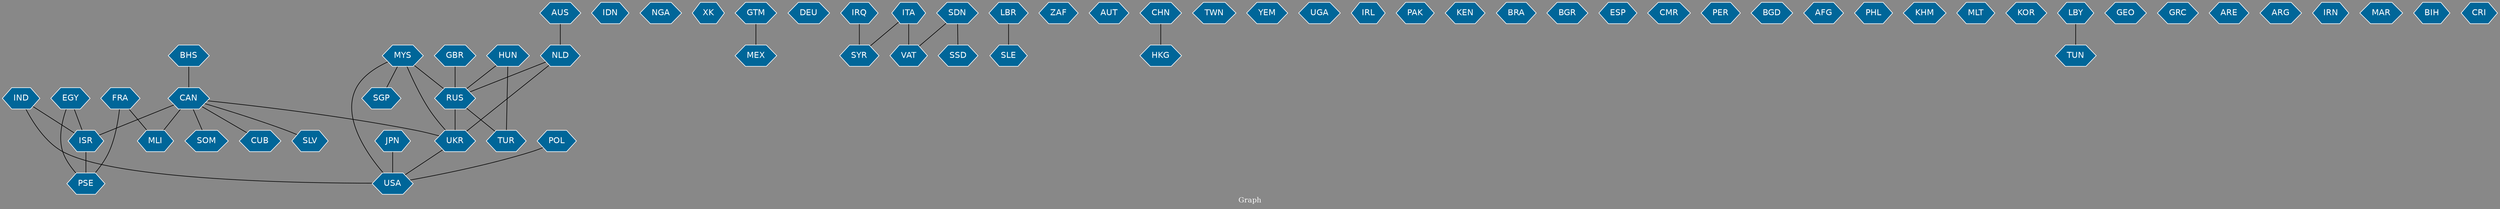 // Countries together in item graph
graph {
	graph [bgcolor="#888888" fontcolor=white fontsize=12 label="Graph" outputorder=edgesfirst overlap=prism]
	node [color=white fillcolor="#006699" fontcolor=white fontname=Helvetica shape=hexagon style=filled]
	edge [arrowhead=open color=black fontcolor=white fontname=Courier fontsize=12]
		UKR [label=UKR]
		NLD [label=NLD]
		IND [label=IND]
		ISR [label=ISR]
		PSE [label=PSE]
		IDN [label=IDN]
		NGA [label=NGA]
		XK [label=XK]
		MEX [label=MEX]
		DEU [label=DEU]
		RUS [label=RUS]
		SYR [label=SYR]
		ITA [label=ITA]
		SLE [label=SLE]
		ZAF [label=ZAF]
		LBR [label=LBR]
		EGY [label=EGY]
		AUT [label=AUT]
		JPN [label=JPN]
		MYS [label=MYS]
		IRQ [label=IRQ]
		HKG [label=HKG]
		TWN [label=TWN]
		GTM [label=GTM]
		CAN [label=CAN]
		USA [label=USA]
		VAT [label=VAT]
		YEM [label=YEM]
		GBR [label=GBR]
		UGA [label=UGA]
		SLV [label=SLV]
		IRL [label=IRL]
		PAK [label=PAK]
		CHN [label=CHN]
		SSD [label=SSD]
		SDN [label=SDN]
		KEN [label=KEN]
		BRA [label=BRA]
		MLI [label=MLI]
		FRA [label=FRA]
		BGR [label=BGR]
		SOM [label=SOM]
		ESP [label=ESP]
		CMR [label=CMR]
		PER [label=PER]
		BGD [label=BGD]
		AFG [label=AFG]
		PHL [label=PHL]
		KHM [label=KHM]
		MLT [label=MLT]
		KOR [label=KOR]
		LBY [label=LBY]
		GEO [label=GEO]
		POL [label=POL]
		CUB [label=CUB]
		GRC [label=GRC]
		ARE [label=ARE]
		ARG [label=ARG]
		BHS [label=BHS]
		HUN [label=HUN]
		TUR [label=TUR]
		TUN [label=TUN]
		IRN [label=IRN]
		MAR [label=MAR]
		AUS [label=AUS]
		SGP [label=SGP]
		BIH [label=BIH]
		CRI [label=CRI]
			IND -- ISR [weight=1]
			ISR -- PSE [weight=66]
			JPN -- USA [weight=1]
			CAN -- ISR [weight=2]
			HUN -- RUS [weight=1]
			CAN -- MLI [weight=3]
			EGY -- PSE [weight=2]
			CAN -- UKR [weight=1]
			ITA -- SYR [weight=1]
			RUS -- TUR [weight=1]
			NLD -- RUS [weight=1]
			BHS -- CAN [weight=1]
			EGY -- ISR [weight=1]
			HUN -- TUR [weight=1]
			IND -- USA [weight=1]
			MYS -- USA [weight=1]
			MYS -- RUS [weight=1]
			POL -- USA [weight=1]
			CAN -- SLV [weight=1]
			NLD -- UKR [weight=4]
			MYS -- SGP [weight=1]
			CAN -- CUB [weight=2]
			ITA -- VAT [weight=2]
			UKR -- USA [weight=1]
			RUS -- UKR [weight=16]
			IRQ -- SYR [weight=2]
			FRA -- PSE [weight=3]
			CAN -- SOM [weight=1]
			SDN -- SSD [weight=1]
			LBR -- SLE [weight=1]
			GBR -- RUS [weight=1]
			MYS -- UKR [weight=8]
			FRA -- MLI [weight=1]
			SDN -- VAT [weight=1]
			LBY -- TUN [weight=1]
			AUS -- NLD [weight=1]
			CHN -- HKG [weight=1]
			GTM -- MEX [weight=1]
}
